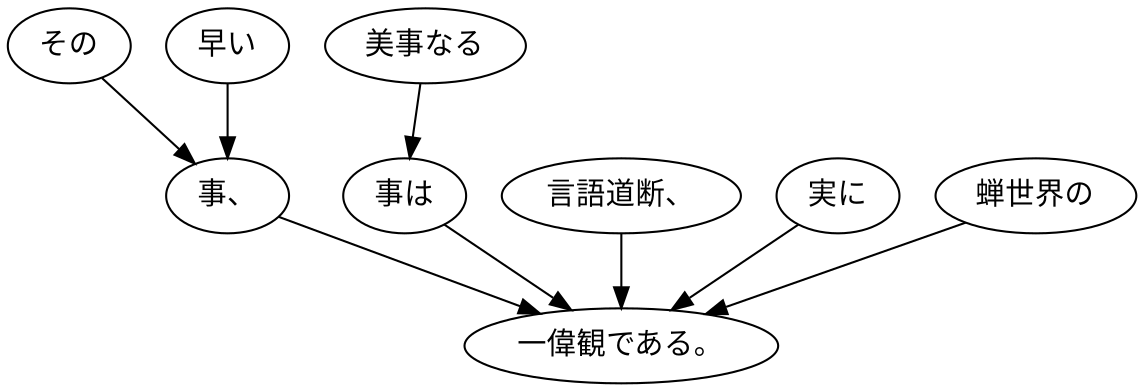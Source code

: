 digraph graph4068 {
	node0 [label="その"];
	node1 [label="早い"];
	node2 [label="事、"];
	node3 [label="美事なる"];
	node4 [label="事は"];
	node5 [label="言語道断、"];
	node6 [label="実に"];
	node7 [label="蝉世界の"];
	node8 [label="一偉観である。"];
	node0 -> node2;
	node1 -> node2;
	node2 -> node8;
	node3 -> node4;
	node4 -> node8;
	node5 -> node8;
	node6 -> node8;
	node7 -> node8;
}
